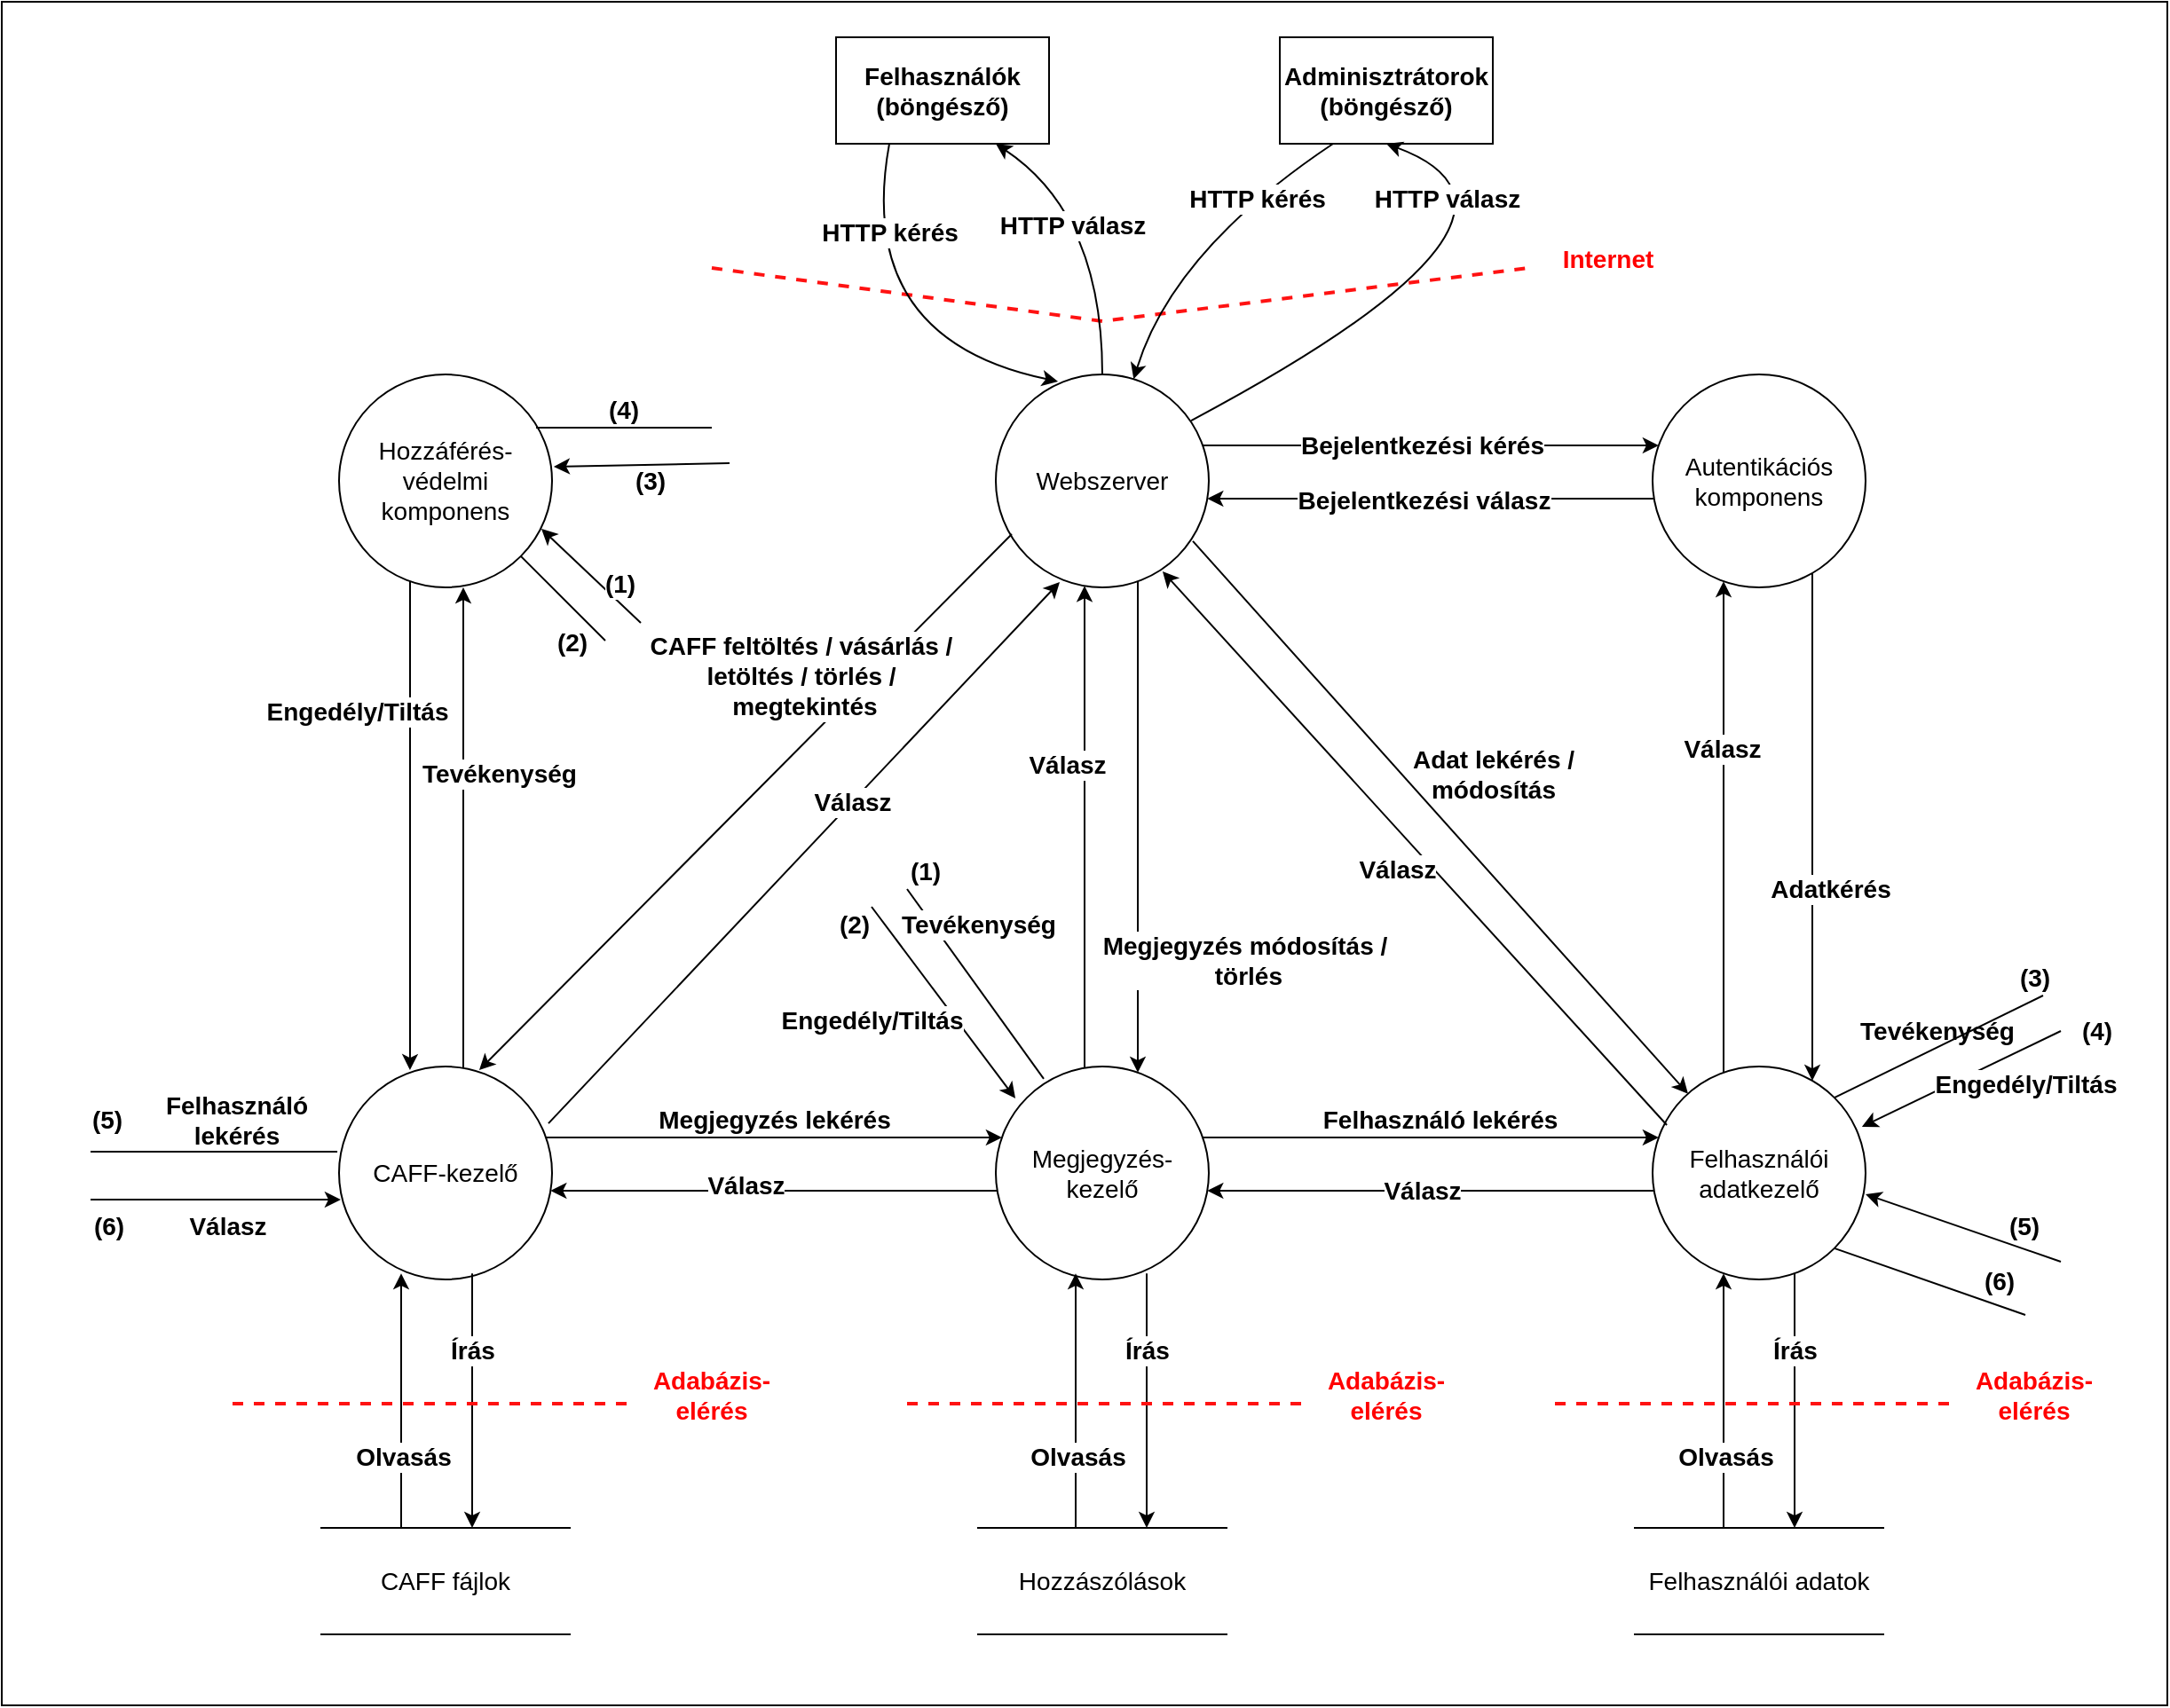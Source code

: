 <mxfile version="20.4.0" type="device" pages="2"><diagram id="eHFdPZv4uis34D8SFVGU" name="Page-1"><mxGraphModel dx="2272" dy="900" grid="1" gridSize="10" guides="1" tooltips="1" connect="1" arrows="1" fold="1" page="1" pageScale="1" pageWidth="850" pageHeight="1100" math="0" shadow="0"><root><mxCell id="0"/><mxCell id="1" parent="0"/><mxCell id="k2aqWUc4-6kUfSV2VF1K-117" value="" style="rounded=0;whiteSpace=wrap;html=1;fontSize=14;fontColor=#000000;" vertex="1" parent="1"><mxGeometry x="-450" y="440" width="1220" height="960" as="geometry"/></mxCell><mxCell id="1oQU7Ux1nOhfsnqKlw-r-23" value="" style="endArrow=none;dashed=1;html=1;rounded=0;strokeWidth=2;strokeColor=#FF1212;" parent="1" edge="1"><mxGeometry width="50" height="50" relative="1" as="geometry"><mxPoint x="-50" y="590" as="sourcePoint"/><mxPoint x="410" y="590" as="targetPoint"/><Array as="points"><mxPoint x="170" y="620"/></Array></mxGeometry></mxCell><mxCell id="k2aqWUc4-6kUfSV2VF1K-1" value="&lt;font style=&quot;font-size: 14px;&quot;&gt;&lt;b&gt;Felhasználók (böngésző)&lt;/b&gt;&lt;/font&gt;" style="rounded=0;whiteSpace=wrap;html=1;" vertex="1" parent="1"><mxGeometry x="20" y="460" width="120" height="60" as="geometry"/></mxCell><mxCell id="k2aqWUc4-6kUfSV2VF1K-18" style="edgeStyle=orthogonalEdgeStyle;curved=1;orthogonalLoop=1;jettySize=auto;html=1;fontSize=14;fontColor=#FF0000;" edge="1" parent="1" source="k2aqWUc4-6kUfSV2VF1K-2" target="k2aqWUc4-6kUfSV2VF1K-3"><mxGeometry relative="1" as="geometry"><Array as="points"><mxPoint x="360" y="690"/><mxPoint x="360" y="690"/></Array></mxGeometry></mxCell><mxCell id="k2aqWUc4-6kUfSV2VF1K-20" value="&lt;b&gt;Bejelentkezési kérés&lt;/b&gt;" style="edgeLabel;html=1;align=center;verticalAlign=middle;resizable=0;points=[];fontSize=14;fontColor=#000000;" vertex="1" connectable="0" parent="k2aqWUc4-6kUfSV2VF1K-18"><mxGeometry x="-0.101" relative="1" as="geometry"><mxPoint x="8" as="offset"/></mxGeometry></mxCell><mxCell id="k2aqWUc4-6kUfSV2VF1K-62" style="edgeStyle=orthogonalEdgeStyle;rounded=0;orthogonalLoop=1;jettySize=auto;html=1;fontSize=14;fontColor=#000000;" edge="1" parent="1" source="k2aqWUc4-6kUfSV2VF1K-2" target="k2aqWUc4-6kUfSV2VF1K-7"><mxGeometry relative="1" as="geometry"><Array as="points"><mxPoint x="190" y="850"/><mxPoint x="190" y="850"/></Array></mxGeometry></mxCell><mxCell id="k2aqWUc4-6kUfSV2VF1K-64" value="&lt;div&gt;&lt;b&gt;Megjegyzés módosítás /&lt;/b&gt;&lt;/div&gt;&lt;div&gt;&lt;b&gt;&amp;nbsp;törlés&lt;/b&gt;&lt;/div&gt;" style="edgeLabel;html=1;align=center;verticalAlign=middle;resizable=0;points=[];fontSize=14;fontColor=#000000;" vertex="1" connectable="0" parent="k2aqWUc4-6kUfSV2VF1K-62"><mxGeometry x="-0.072" y="1" relative="1" as="geometry"><mxPoint x="59" y="85" as="offset"/></mxGeometry></mxCell><mxCell id="k2aqWUc4-6kUfSV2VF1K-2" value="&lt;font style=&quot;font-size: 14px;&quot;&gt;Webszerver&lt;/font&gt;" style="ellipse;whiteSpace=wrap;html=1;aspect=fixed;" vertex="1" parent="1"><mxGeometry x="110" y="650" width="120" height="120" as="geometry"/></mxCell><mxCell id="k2aqWUc4-6kUfSV2VF1K-21" style="edgeStyle=orthogonalEdgeStyle;curved=1;orthogonalLoop=1;jettySize=auto;html=1;fontSize=14;fontColor=#000000;" edge="1" parent="1" source="k2aqWUc4-6kUfSV2VF1K-3" target="k2aqWUc4-6kUfSV2VF1K-2"><mxGeometry relative="1" as="geometry"><Array as="points"><mxPoint x="440" y="720"/><mxPoint x="440" y="720"/></Array></mxGeometry></mxCell><mxCell id="k2aqWUc4-6kUfSV2VF1K-22" value="&lt;b&gt;Bejelentkezési válasz&lt;br&gt;&lt;/b&gt;" style="edgeLabel;html=1;align=center;verticalAlign=middle;resizable=0;points=[];fontSize=14;fontColor=#000000;" vertex="1" connectable="0" parent="k2aqWUc4-6kUfSV2VF1K-21"><mxGeometry x="0.21" y="1" relative="1" as="geometry"><mxPoint x="22" as="offset"/></mxGeometry></mxCell><mxCell id="k2aqWUc4-6kUfSV2VF1K-25" style="edgeStyle=orthogonalEdgeStyle;rounded=0;orthogonalLoop=1;jettySize=auto;html=1;fontSize=14;fontColor=#000000;" edge="1" parent="1" source="k2aqWUc4-6kUfSV2VF1K-3" target="k2aqWUc4-6kUfSV2VF1K-4"><mxGeometry relative="1" as="geometry"><Array as="points"><mxPoint x="570" y="910"/><mxPoint x="570" y="910"/></Array></mxGeometry></mxCell><mxCell id="k2aqWUc4-6kUfSV2VF1K-27" value="&lt;b&gt;Adatkérés&lt;/b&gt;" style="edgeLabel;html=1;align=center;verticalAlign=middle;resizable=0;points=[];fontSize=14;fontColor=#000000;" vertex="1" connectable="0" parent="k2aqWUc4-6kUfSV2VF1K-25"><mxGeometry x="-0.067" y="1" relative="1" as="geometry"><mxPoint x="9" y="44" as="offset"/></mxGeometry></mxCell><mxCell id="k2aqWUc4-6kUfSV2VF1K-3" value="&lt;font style=&quot;font-size: 14px;&quot;&gt;Autentikációs komponens&lt;/font&gt;" style="ellipse;whiteSpace=wrap;html=1;aspect=fixed;" vertex="1" parent="1"><mxGeometry x="480" y="650" width="120" height="120" as="geometry"/></mxCell><mxCell id="k2aqWUc4-6kUfSV2VF1K-26" style="edgeStyle=orthogonalEdgeStyle;rounded=0;orthogonalLoop=1;jettySize=auto;html=1;fontSize=14;fontColor=#000000;" edge="1" parent="1" source="k2aqWUc4-6kUfSV2VF1K-4" target="k2aqWUc4-6kUfSV2VF1K-3"><mxGeometry relative="1" as="geometry"><Array as="points"><mxPoint x="520" y="910"/><mxPoint x="520" y="910"/></Array></mxGeometry></mxCell><mxCell id="k2aqWUc4-6kUfSV2VF1K-28" value="&lt;b&gt;Válasz&lt;/b&gt;" style="edgeLabel;html=1;align=center;verticalAlign=middle;resizable=0;points=[];fontSize=14;fontColor=#000000;" vertex="1" connectable="0" parent="k2aqWUc4-6kUfSV2VF1K-26"><mxGeometry x="0.105" y="1" relative="1" as="geometry"><mxPoint y="-30" as="offset"/></mxGeometry></mxCell><mxCell id="k2aqWUc4-6kUfSV2VF1K-34" style="edgeStyle=orthogonalEdgeStyle;rounded=0;orthogonalLoop=1;jettySize=auto;html=1;fontSize=14;fontColor=#000000;" edge="1" parent="1" source="k2aqWUc4-6kUfSV2VF1K-4" target="k2aqWUc4-6kUfSV2VF1K-5"><mxGeometry relative="1" as="geometry"><Array as="points"><mxPoint x="560" y="1200"/><mxPoint x="560" y="1200"/></Array></mxGeometry></mxCell><mxCell id="k2aqWUc4-6kUfSV2VF1K-36" value="&lt;b&gt;Írás&lt;/b&gt;" style="edgeLabel;html=1;align=center;verticalAlign=middle;resizable=0;points=[];fontSize=14;fontColor=#000000;" vertex="1" connectable="0" parent="k2aqWUc4-6kUfSV2VF1K-34"><mxGeometry x="-0.157" y="-1" relative="1" as="geometry"><mxPoint x="1" y="-17" as="offset"/></mxGeometry></mxCell><mxCell id="k2aqWUc4-6kUfSV2VF1K-79" style="edgeStyle=orthogonalEdgeStyle;rounded=0;orthogonalLoop=1;jettySize=auto;html=1;fontSize=14;fontColor=#000000;" edge="1" parent="1" source="k2aqWUc4-6kUfSV2VF1K-4" target="k2aqWUc4-6kUfSV2VF1K-7"><mxGeometry relative="1" as="geometry"><Array as="points"><mxPoint x="320" y="1110"/><mxPoint x="320" y="1110"/></Array></mxGeometry></mxCell><mxCell id="k2aqWUc4-6kUfSV2VF1K-80" value="&lt;b&gt;Válasz&lt;/b&gt;" style="edgeLabel;html=1;align=center;verticalAlign=middle;resizable=0;points=[];fontSize=14;fontColor=#000000;" vertex="1" connectable="0" parent="k2aqWUc4-6kUfSV2VF1K-79"><mxGeometry x="-0.127" relative="1" as="geometry"><mxPoint x="-21" as="offset"/></mxGeometry></mxCell><mxCell id="k2aqWUc4-6kUfSV2VF1K-4" value="&lt;font style=&quot;font-size: 14px;&quot;&gt;Felhasználói adatkezelő&lt;/font&gt;" style="ellipse;whiteSpace=wrap;html=1;aspect=fixed;" vertex="1" parent="1"><mxGeometry x="480" y="1040" width="120" height="120" as="geometry"/></mxCell><mxCell id="k2aqWUc4-6kUfSV2VF1K-35" style="edgeStyle=orthogonalEdgeStyle;rounded=0;orthogonalLoop=1;jettySize=auto;html=1;fontSize=14;fontColor=#000000;" edge="1" parent="1" source="k2aqWUc4-6kUfSV2VF1K-5" target="k2aqWUc4-6kUfSV2VF1K-4"><mxGeometry relative="1" as="geometry"><Array as="points"><mxPoint x="520" y="1220"/><mxPoint x="520" y="1220"/></Array></mxGeometry></mxCell><mxCell id="k2aqWUc4-6kUfSV2VF1K-38" value="&lt;b&gt;Olvasás&lt;/b&gt;" style="edgeLabel;html=1;align=center;verticalAlign=middle;resizable=0;points=[];fontSize=14;fontColor=#000000;" vertex="1" connectable="0" parent="k2aqWUc4-6kUfSV2VF1K-35"><mxGeometry x="-0.345" y="-1" relative="1" as="geometry"><mxPoint y="7" as="offset"/></mxGeometry></mxCell><mxCell id="k2aqWUc4-6kUfSV2VF1K-5" value="&lt;font style=&quot;font-size: 14px;&quot;&gt;Felhasználói adatok&lt;/font&gt;" style="shape=partialRectangle;whiteSpace=wrap;html=1;left=0;right=0;fillColor=none;" vertex="1" parent="1"><mxGeometry x="470" y="1300" width="140" height="60" as="geometry"/></mxCell><mxCell id="k2aqWUc4-6kUfSV2VF1K-69" style="edgeStyle=orthogonalEdgeStyle;rounded=0;orthogonalLoop=1;jettySize=auto;html=1;entryX=0.333;entryY=0.017;entryDx=0;entryDy=0;fontSize=14;fontColor=#000000;entryPerimeter=0;" edge="1" parent="1" source="k2aqWUc4-6kUfSV2VF1K-6" target="k2aqWUc4-6kUfSV2VF1K-8"><mxGeometry relative="1" as="geometry"><Array as="points"><mxPoint x="-220" y="1030"/><mxPoint x="-220" y="1030"/></Array></mxGeometry></mxCell><mxCell id="k2aqWUc4-6kUfSV2VF1K-70" value="&lt;b&gt;Engedély/Tiltás&lt;/b&gt;" style="edgeLabel;html=1;align=center;verticalAlign=middle;resizable=0;points=[];fontSize=14;fontColor=#000000;" vertex="1" connectable="0" parent="k2aqWUc4-6kUfSV2VF1K-69"><mxGeometry x="-0.59" y="-1" relative="1" as="geometry"><mxPoint x="-29" y="17" as="offset"/></mxGeometry></mxCell><mxCell id="k2aqWUc4-6kUfSV2VF1K-6" value="&lt;font style=&quot;font-size: 14px;&quot;&gt;Hozzáférés-védelmi komponens&lt;/font&gt;" style="ellipse;whiteSpace=wrap;html=1;aspect=fixed;" vertex="1" parent="1"><mxGeometry x="-260" y="650" width="120" height="120" as="geometry"/></mxCell><mxCell id="k2aqWUc4-6kUfSV2VF1K-63" style="edgeStyle=orthogonalEdgeStyle;rounded=0;orthogonalLoop=1;jettySize=auto;html=1;fontSize=14;fontColor=#000000;" edge="1" parent="1" source="k2aqWUc4-6kUfSV2VF1K-7" target="k2aqWUc4-6kUfSV2VF1K-2"><mxGeometry relative="1" as="geometry"><Array as="points"><mxPoint x="160" y="860"/><mxPoint x="160" y="860"/></Array></mxGeometry></mxCell><mxCell id="k2aqWUc4-6kUfSV2VF1K-65" value="&lt;b&gt;Válasz&lt;/b&gt;" style="edgeLabel;html=1;align=center;verticalAlign=middle;resizable=0;points=[];fontSize=14;fontColor=#000000;" vertex="1" connectable="0" parent="k2aqWUc4-6kUfSV2VF1K-63"><mxGeometry x="0.353" relative="1" as="geometry"><mxPoint x="-10" y="13" as="offset"/></mxGeometry></mxCell><mxCell id="k2aqWUc4-6kUfSV2VF1K-75" style="edgeStyle=orthogonalEdgeStyle;rounded=0;orthogonalLoop=1;jettySize=auto;html=1;fontSize=14;fontColor=#000000;" edge="1" parent="1" source="k2aqWUc4-6kUfSV2VF1K-7" target="k2aqWUc4-6kUfSV2VF1K-8"><mxGeometry relative="1" as="geometry"><Array as="points"><mxPoint x="-20" y="1110"/><mxPoint x="-20" y="1110"/></Array></mxGeometry></mxCell><mxCell id="k2aqWUc4-6kUfSV2VF1K-76" value="&lt;b&gt;Válasz&lt;/b&gt;" style="edgeLabel;html=1;align=center;verticalAlign=middle;resizable=0;points=[];fontSize=14;fontColor=#000000;" vertex="1" connectable="0" parent="k2aqWUc4-6kUfSV2VF1K-75"><mxGeometry x="0.127" y="-3" relative="1" as="geometry"><mxPoint as="offset"/></mxGeometry></mxCell><mxCell id="k2aqWUc4-6kUfSV2VF1K-77" style="edgeStyle=orthogonalEdgeStyle;rounded=0;orthogonalLoop=1;jettySize=auto;html=1;fontSize=14;fontColor=#000000;" edge="1" parent="1" source="k2aqWUc4-6kUfSV2VF1K-7" target="k2aqWUc4-6kUfSV2VF1K-4"><mxGeometry relative="1" as="geometry"><Array as="points"><mxPoint x="430" y="1080"/><mxPoint x="430" y="1080"/></Array></mxGeometry></mxCell><mxCell id="k2aqWUc4-6kUfSV2VF1K-78" value="&lt;b&gt;Felhasználó lekérés&lt;/b&gt;" style="edgeLabel;html=1;align=center;verticalAlign=middle;resizable=0;points=[];fontSize=14;fontColor=#000000;" vertex="1" connectable="0" parent="k2aqWUc4-6kUfSV2VF1K-77"><mxGeometry x="-0.175" y="2" relative="1" as="geometry"><mxPoint x="27" y="-8" as="offset"/></mxGeometry></mxCell><mxCell id="k2aqWUc4-6kUfSV2VF1K-7" value="&lt;font style=&quot;font-size: 14px;&quot;&gt;Megjegyzés-kezelő&lt;/font&gt;" style="ellipse;whiteSpace=wrap;html=1;aspect=fixed;" vertex="1" parent="1"><mxGeometry x="110" y="1040" width="120" height="120" as="geometry"/></mxCell><mxCell id="k2aqWUc4-6kUfSV2VF1K-67" style="edgeStyle=orthogonalEdgeStyle;rounded=0;orthogonalLoop=1;jettySize=auto;html=1;fontSize=14;fontColor=#000000;" edge="1" parent="1" source="k2aqWUc4-6kUfSV2VF1K-8"><mxGeometry relative="1" as="geometry"><mxPoint x="-190" y="770" as="targetPoint"/><Array as="points"><mxPoint x="-190" y="770"/></Array></mxGeometry></mxCell><mxCell id="k2aqWUc4-6kUfSV2VF1K-68" value="&lt;b&gt;Tevékenység&lt;/b&gt;" style="edgeLabel;html=1;align=center;verticalAlign=middle;resizable=0;points=[];fontSize=14;fontColor=#000000;" vertex="1" connectable="0" parent="k2aqWUc4-6kUfSV2VF1K-67"><mxGeometry x="0.195" relative="1" as="geometry"><mxPoint x="20" y="-4" as="offset"/></mxGeometry></mxCell><mxCell id="k2aqWUc4-6kUfSV2VF1K-72" style="edgeStyle=orthogonalEdgeStyle;rounded=0;orthogonalLoop=1;jettySize=auto;html=1;fontSize=14;fontColor=#000000;" edge="1" parent="1" source="k2aqWUc4-6kUfSV2VF1K-8" target="k2aqWUc4-6kUfSV2VF1K-7"><mxGeometry relative="1" as="geometry"><Array as="points"><mxPoint x="-10" y="1080"/><mxPoint x="-10" y="1080"/></Array></mxGeometry></mxCell><mxCell id="k2aqWUc4-6kUfSV2VF1K-73" value="&lt;b&gt;Megjegyzés lekérés&lt;/b&gt;" style="edgeLabel;html=1;align=center;verticalAlign=middle;resizable=0;points=[];fontSize=14;fontColor=#000000;" vertex="1" connectable="0" parent="k2aqWUc4-6kUfSV2VF1K-72"><mxGeometry x="-0.117" relative="1" as="geometry"><mxPoint x="15" y="-10" as="offset"/></mxGeometry></mxCell><mxCell id="k2aqWUc4-6kUfSV2VF1K-8" value="&lt;font style=&quot;font-size: 14px;&quot;&gt;CAFF-kezelő&lt;/font&gt;" style="ellipse;whiteSpace=wrap;html=1;aspect=fixed;" vertex="1" parent="1"><mxGeometry x="-260" y="1040" width="120" height="120" as="geometry"/></mxCell><mxCell id="k2aqWUc4-6kUfSV2VF1K-10" value="" style="curved=1;endArrow=classic;html=1;rounded=0;entryX=0.75;entryY=1;entryDx=0;entryDy=0;exitX=0.5;exitY=0;exitDx=0;exitDy=0;" edge="1" parent="1" source="k2aqWUc4-6kUfSV2VF1K-2" target="k2aqWUc4-6kUfSV2VF1K-1"><mxGeometry width="50" height="50" relative="1" as="geometry"><mxPoint x="392.04" y="328.96" as="sourcePoint"/><mxPoint x="300" y="345" as="targetPoint"/><Array as="points"><mxPoint x="170" y="560"/></Array></mxGeometry></mxCell><mxCell id="k2aqWUc4-6kUfSV2VF1K-13" value="&lt;b&gt;HTTP válasz&lt;/b&gt;" style="edgeLabel;html=1;align=center;verticalAlign=middle;resizable=0;points=[];fontSize=14;" vertex="1" connectable="0" parent="k2aqWUc4-6kUfSV2VF1K-10"><mxGeometry x="-0.237" y="17" relative="1" as="geometry"><mxPoint y="-22" as="offset"/></mxGeometry></mxCell><mxCell id="k2aqWUc4-6kUfSV2VF1K-11" value="" style="curved=1;endArrow=classic;html=1;rounded=0;exitX=0.25;exitY=1;exitDx=0;exitDy=0;fontStyle=0;entryX=0.292;entryY=0.033;entryDx=0;entryDy=0;entryPerimeter=0;" edge="1" parent="1" source="k2aqWUc4-6kUfSV2VF1K-1" target="k2aqWUc4-6kUfSV2VF1K-2"><mxGeometry width="50" height="50" relative="1" as="geometry"><mxPoint x="300" y="360" as="sourcePoint"/><mxPoint x="407.574" y="352.426" as="targetPoint"/><Array as="points"><mxPoint x="30" y="630"/></Array></mxGeometry></mxCell><mxCell id="k2aqWUc4-6kUfSV2VF1K-12" value="HTTP kérés" style="edgeLabel;html=1;align=center;verticalAlign=middle;resizable=0;points=[];fontSize=14;fontStyle=1" vertex="1" connectable="0" parent="k2aqWUc4-6kUfSV2VF1K-11"><mxGeometry x="-0.194" y="17" relative="1" as="geometry"><mxPoint y="-44" as="offset"/></mxGeometry></mxCell><mxCell id="k2aqWUc4-6kUfSV2VF1K-15" value="&lt;font color=&quot;#FF0000&quot;&gt;&lt;b&gt;Internet&lt;/b&gt;&lt;/font&gt;" style="text;html=1;strokeColor=none;fillColor=none;align=center;verticalAlign=middle;whiteSpace=wrap;rounded=0;fontSize=14;" vertex="1" parent="1"><mxGeometry x="425" y="570" width="60" height="30" as="geometry"/></mxCell><mxCell id="k2aqWUc4-6kUfSV2VF1K-16" value="&lt;font style=&quot;font-size: 14px;&quot;&gt;CAFF fájlok&lt;/font&gt;" style="shape=partialRectangle;whiteSpace=wrap;html=1;left=0;right=0;fillColor=none;" vertex="1" parent="1"><mxGeometry x="-270" y="1300" width="140" height="60" as="geometry"/></mxCell><mxCell id="k2aqWUc4-6kUfSV2VF1K-17" value="&lt;font style=&quot;font-size: 14px;&quot;&gt;Hozzászólások&lt;/font&gt;" style="shape=partialRectangle;whiteSpace=wrap;html=1;left=0;right=0;fillColor=none;" vertex="1" parent="1"><mxGeometry x="100" y="1300" width="140" height="60" as="geometry"/></mxCell><mxCell id="k2aqWUc4-6kUfSV2VF1K-30" value="" style="endArrow=classic;html=1;rounded=0;fontSize=14;fontColor=#000000;exitX=0.925;exitY=0.783;exitDx=0;exitDy=0;exitPerimeter=0;" edge="1" parent="1" source="k2aqWUc4-6kUfSV2VF1K-2" target="k2aqWUc4-6kUfSV2VF1K-4"><mxGeometry width="50" height="50" relative="1" as="geometry"><mxPoint x="220" y="870" as="sourcePoint"/><mxPoint x="500" y="1050" as="targetPoint"/></mxGeometry></mxCell><mxCell id="k2aqWUc4-6kUfSV2VF1K-31" value="&lt;b&gt;Adat lekérés /&lt;br&gt;módosítás&lt;br&gt;&lt;/b&gt;" style="text;html=1;align=center;verticalAlign=middle;resizable=0;points=[];autosize=1;strokeColor=none;fillColor=none;fontSize=14;fontColor=#000000;" vertex="1" parent="1"><mxGeometry x="330" y="850" width="120" height="50" as="geometry"/></mxCell><mxCell id="k2aqWUc4-6kUfSV2VF1K-32" value="" style="endArrow=classic;html=1;rounded=0;fontSize=14;fontColor=#000000;exitX=0.067;exitY=0.275;exitDx=0;exitDy=0;exitPerimeter=0;entryX=0.783;entryY=0.925;entryDx=0;entryDy=0;entryPerimeter=0;" edge="1" parent="1" source="k2aqWUc4-6kUfSV2VF1K-4" target="k2aqWUc4-6kUfSV2VF1K-2"><mxGeometry width="50" height="50" relative="1" as="geometry"><mxPoint x="220" y="870" as="sourcePoint"/><mxPoint x="270" y="820" as="targetPoint"/></mxGeometry></mxCell><mxCell id="k2aqWUc4-6kUfSV2VF1K-33" value="&lt;b&gt;Válasz&lt;/b&gt;" style="edgeLabel;html=1;align=center;verticalAlign=middle;resizable=0;points=[];fontSize=14;fontColor=#000000;" vertex="1" connectable="0" parent="k2aqWUc4-6kUfSV2VF1K-32"><mxGeometry x="-0.222" y="4" relative="1" as="geometry"><mxPoint x="-39" y="-26" as="offset"/></mxGeometry></mxCell><mxCell id="k2aqWUc4-6kUfSV2VF1K-43" value="" style="endArrow=none;dashed=1;html=1;rounded=0;strokeWidth=2;strokeColor=#FF1212;" edge="1" parent="1"><mxGeometry width="50" height="50" relative="1" as="geometry"><mxPoint x="425" y="1230" as="sourcePoint"/><mxPoint x="650" y="1230" as="targetPoint"/><Array as="points"/></mxGeometry></mxCell><mxCell id="k2aqWUc4-6kUfSV2VF1K-44" value="&lt;font color=&quot;#FF0000&quot;&gt;&lt;b&gt;Adabázis-elérés&lt;/b&gt;&lt;/font&gt;" style="text;html=1;strokeColor=none;fillColor=none;align=center;verticalAlign=middle;whiteSpace=wrap;rounded=0;fontSize=14;" vertex="1" parent="1"><mxGeometry x="660" y="1210" width="70" height="30" as="geometry"/></mxCell><mxCell id="k2aqWUc4-6kUfSV2VF1K-46" style="edgeStyle=orthogonalEdgeStyle;rounded=0;orthogonalLoop=1;jettySize=auto;html=1;fontSize=14;fontColor=#000000;" edge="1" parent="1"><mxGeometry relative="1" as="geometry"><mxPoint x="195" y="1156.569" as="sourcePoint"/><mxPoint x="195" y="1300" as="targetPoint"/><Array as="points"><mxPoint x="195" y="1200"/><mxPoint x="195" y="1200"/></Array></mxGeometry></mxCell><mxCell id="k2aqWUc4-6kUfSV2VF1K-47" value="&lt;b&gt;Írás&lt;/b&gt;" style="edgeLabel;html=1;align=center;verticalAlign=middle;resizable=0;points=[];fontSize=14;fontColor=#000000;" vertex="1" connectable="0" parent="k2aqWUc4-6kUfSV2VF1K-46"><mxGeometry x="-0.157" y="-1" relative="1" as="geometry"><mxPoint x="1" y="-17" as="offset"/></mxGeometry></mxCell><mxCell id="k2aqWUc4-6kUfSV2VF1K-48" style="edgeStyle=orthogonalEdgeStyle;rounded=0;orthogonalLoop=1;jettySize=auto;html=1;fontSize=14;fontColor=#000000;" edge="1" parent="1"><mxGeometry relative="1" as="geometry"><mxPoint x="155" y="1300" as="sourcePoint"/><mxPoint x="155" y="1156.569" as="targetPoint"/><Array as="points"><mxPoint x="155" y="1220"/><mxPoint x="155" y="1220"/></Array></mxGeometry></mxCell><mxCell id="k2aqWUc4-6kUfSV2VF1K-49" value="&lt;b&gt;Olvasás&lt;/b&gt;" style="edgeLabel;html=1;align=center;verticalAlign=middle;resizable=0;points=[];fontSize=14;fontColor=#000000;" vertex="1" connectable="0" parent="k2aqWUc4-6kUfSV2VF1K-48"><mxGeometry x="-0.345" y="-1" relative="1" as="geometry"><mxPoint y="7" as="offset"/></mxGeometry></mxCell><mxCell id="k2aqWUc4-6kUfSV2VF1K-50" value="" style="endArrow=none;dashed=1;html=1;rounded=0;strokeWidth=2;strokeColor=#FF1212;" edge="1" parent="1"><mxGeometry width="50" height="50" relative="1" as="geometry"><mxPoint x="60" y="1230" as="sourcePoint"/><mxPoint x="285" y="1230" as="targetPoint"/><Array as="points"/></mxGeometry></mxCell><mxCell id="k2aqWUc4-6kUfSV2VF1K-51" value="&lt;font color=&quot;#FF0000&quot;&gt;&lt;b&gt;Adabázis-elérés&lt;/b&gt;&lt;/font&gt;" style="text;html=1;strokeColor=none;fillColor=none;align=center;verticalAlign=middle;whiteSpace=wrap;rounded=0;fontSize=14;" vertex="1" parent="1"><mxGeometry x="295" y="1210" width="70" height="30" as="geometry"/></mxCell><mxCell id="k2aqWUc4-6kUfSV2VF1K-52" style="edgeStyle=orthogonalEdgeStyle;rounded=0;orthogonalLoop=1;jettySize=auto;html=1;fontSize=14;fontColor=#000000;" edge="1" parent="1"><mxGeometry relative="1" as="geometry"><mxPoint x="-185" y="1156.569" as="sourcePoint"/><mxPoint x="-185" y="1300" as="targetPoint"/><Array as="points"><mxPoint x="-185" y="1200"/><mxPoint x="-185" y="1200"/></Array></mxGeometry></mxCell><mxCell id="k2aqWUc4-6kUfSV2VF1K-53" value="&lt;b&gt;Írás&lt;/b&gt;" style="edgeLabel;html=1;align=center;verticalAlign=middle;resizable=0;points=[];fontSize=14;fontColor=#000000;" vertex="1" connectable="0" parent="k2aqWUc4-6kUfSV2VF1K-52"><mxGeometry x="-0.157" y="-1" relative="1" as="geometry"><mxPoint x="1" y="-17" as="offset"/></mxGeometry></mxCell><mxCell id="k2aqWUc4-6kUfSV2VF1K-54" style="edgeStyle=orthogonalEdgeStyle;rounded=0;orthogonalLoop=1;jettySize=auto;html=1;fontSize=14;fontColor=#000000;" edge="1" parent="1"><mxGeometry relative="1" as="geometry"><mxPoint x="-225" y="1300" as="sourcePoint"/><mxPoint x="-225" y="1156.569" as="targetPoint"/><Array as="points"><mxPoint x="-225" y="1220"/><mxPoint x="-225" y="1220"/></Array></mxGeometry></mxCell><mxCell id="k2aqWUc4-6kUfSV2VF1K-55" value="&lt;b&gt;Olvasás&lt;/b&gt;" style="edgeLabel;html=1;align=center;verticalAlign=middle;resizable=0;points=[];fontSize=14;fontColor=#000000;" vertex="1" connectable="0" parent="k2aqWUc4-6kUfSV2VF1K-54"><mxGeometry x="-0.345" y="-1" relative="1" as="geometry"><mxPoint y="7" as="offset"/></mxGeometry></mxCell><mxCell id="k2aqWUc4-6kUfSV2VF1K-56" value="" style="endArrow=none;dashed=1;html=1;rounded=0;strokeWidth=2;strokeColor=#FF1212;" edge="1" parent="1"><mxGeometry width="50" height="50" relative="1" as="geometry"><mxPoint x="-320" y="1230" as="sourcePoint"/><mxPoint x="-95" y="1230" as="targetPoint"/><Array as="points"/></mxGeometry></mxCell><mxCell id="k2aqWUc4-6kUfSV2VF1K-57" value="&lt;font color=&quot;#FF0000&quot;&gt;&lt;b&gt;Adabázis-elérés&lt;/b&gt;&lt;/font&gt;" style="text;html=1;strokeColor=none;fillColor=none;align=center;verticalAlign=middle;whiteSpace=wrap;rounded=0;fontSize=14;" vertex="1" parent="1"><mxGeometry x="-85" y="1210" width="70" height="30" as="geometry"/></mxCell><mxCell id="k2aqWUc4-6kUfSV2VF1K-58" value="" style="endArrow=classic;html=1;rounded=0;fontSize=14;fontColor=#FF0000;exitX=0.075;exitY=0.75;exitDx=0;exitDy=0;exitPerimeter=0;entryX=0.658;entryY=0.017;entryDx=0;entryDy=0;entryPerimeter=0;" edge="1" parent="1" source="k2aqWUc4-6kUfSV2VF1K-2" target="k2aqWUc4-6kUfSV2VF1K-8"><mxGeometry width="50" height="50" relative="1" as="geometry"><mxPoint x="220" y="990" as="sourcePoint"/><mxPoint x="-180" y="1050" as="targetPoint"/></mxGeometry></mxCell><mxCell id="k2aqWUc4-6kUfSV2VF1K-59" value="&lt;div&gt;&lt;b&gt;&lt;font color=&quot;#000000&quot;&gt;CAFF feltöltés / vásárlás /&lt;/font&gt;&lt;/b&gt;&lt;/div&gt;&lt;div&gt;&lt;b&gt;&lt;font color=&quot;#000000&quot;&gt;letöltés&lt;/font&gt;&lt;/b&gt;&lt;b&gt;&lt;font color=&quot;#000000&quot;&gt; / törlés /&lt;/font&gt;&lt;/b&gt;&lt;/div&gt;&lt;div&gt;&lt;b&gt;&lt;font color=&quot;#000000&quot;&gt;&amp;nbsp;megtekintés &lt;/font&gt;&lt;/b&gt;&lt;br&gt;&lt;/div&gt;" style="edgeLabel;html=1;align=center;verticalAlign=middle;resizable=0;points=[];fontSize=14;fontColor=#FF0000;" vertex="1" connectable="0" parent="k2aqWUc4-6kUfSV2VF1K-58"><mxGeometry x="0.066" y="3" relative="1" as="geometry"><mxPoint x="39" y="-83" as="offset"/></mxGeometry></mxCell><mxCell id="k2aqWUc4-6kUfSV2VF1K-60" value="" style="endArrow=classic;html=1;rounded=0;fontSize=14;fontColor=#FF0000;entryX=0.3;entryY=0.975;entryDx=0;entryDy=0;entryPerimeter=0;exitX=0.983;exitY=0.267;exitDx=0;exitDy=0;exitPerimeter=0;" edge="1" parent="1" source="k2aqWUc4-6kUfSV2VF1K-8" target="k2aqWUc4-6kUfSV2VF1K-2"><mxGeometry width="50" height="50" relative="1" as="geometry"><mxPoint x="129" y="750" as="sourcePoint"/><mxPoint x="-171.04" y="1052.04" as="targetPoint"/></mxGeometry></mxCell><mxCell id="k2aqWUc4-6kUfSV2VF1K-61" value="&lt;b&gt;&lt;font color=&quot;#000000&quot;&gt;Válasz&lt;br&gt;&lt;/font&gt;&lt;/b&gt;" style="edgeLabel;html=1;align=center;verticalAlign=middle;resizable=0;points=[];fontSize=14;fontColor=#FF0000;" vertex="1" connectable="0" parent="k2aqWUc4-6kUfSV2VF1K-60"><mxGeometry x="0.066" y="3" relative="1" as="geometry"><mxPoint x="20" y="-17" as="offset"/></mxGeometry></mxCell><mxCell id="k2aqWUc4-6kUfSV2VF1K-82" value="" style="endArrow=none;html=1;rounded=0;fontSize=14;fontColor=#000000;exitX=0.225;exitY=0.058;exitDx=0;exitDy=0;exitPerimeter=0;" edge="1" parent="1" source="k2aqWUc4-6kUfSV2VF1K-7"><mxGeometry width="50" height="50" relative="1" as="geometry"><mxPoint x="220" y="990" as="sourcePoint"/><mxPoint x="60" y="940" as="targetPoint"/></mxGeometry></mxCell><mxCell id="k2aqWUc4-6kUfSV2VF1K-84" value="&lt;b&gt;Tevékenység&lt;/b&gt;" style="edgeLabel;html=1;align=center;verticalAlign=middle;resizable=0;points=[];fontSize=14;fontColor=#000000;" vertex="1" connectable="0" parent="k2aqWUc4-6kUfSV2VF1K-82"><mxGeometry x="0.236" y="-4" relative="1" as="geometry"><mxPoint x="7" y="-19" as="offset"/></mxGeometry></mxCell><mxCell id="k2aqWUc4-6kUfSV2VF1K-85" value="&lt;b&gt;(1)&lt;/b&gt;" style="edgeLabel;html=1;align=center;verticalAlign=middle;resizable=0;points=[];fontSize=14;fontColor=#000000;" vertex="1" connectable="0" parent="k2aqWUc4-6kUfSV2VF1K-82"><mxGeometry x="0.824" y="1" relative="1" as="geometry"><mxPoint x="4" y="-20" as="offset"/></mxGeometry></mxCell><mxCell id="k2aqWUc4-6kUfSV2VF1K-83" value="" style="endArrow=classic;html=1;rounded=0;fontSize=14;fontColor=#000000;entryX=0.092;entryY=0.15;entryDx=0;entryDy=0;entryPerimeter=0;" edge="1" parent="1" target="k2aqWUc4-6kUfSV2VF1K-7"><mxGeometry width="50" height="50" relative="1" as="geometry"><mxPoint x="40" y="950" as="sourcePoint"/><mxPoint x="270" y="940" as="targetPoint"/></mxGeometry></mxCell><mxCell id="k2aqWUc4-6kUfSV2VF1K-86" value="&lt;b&gt;Engedély/Tiltás&lt;/b&gt;" style="edgeLabel;html=1;align=center;verticalAlign=middle;resizable=0;points=[];fontSize=14;fontColor=#000000;" vertex="1" connectable="0" parent="k2aqWUc4-6kUfSV2VF1K-83"><mxGeometry x="0.182" y="1" relative="1" as="geometry"><mxPoint x="-49" as="offset"/></mxGeometry></mxCell><mxCell id="k2aqWUc4-6kUfSV2VF1K-87" value="&lt;b&gt;(2)&lt;/b&gt;" style="edgeLabel;html=1;align=center;verticalAlign=middle;resizable=0;points=[];fontSize=14;fontColor=#000000;" vertex="1" connectable="0" parent="k2aqWUc4-6kUfSV2VF1K-83"><mxGeometry x="-0.286" y="-2" relative="1" as="geometry"><mxPoint x="-37" y="-30" as="offset"/></mxGeometry></mxCell><mxCell id="k2aqWUc4-6kUfSV2VF1K-88" value="" style="endArrow=classic;html=1;rounded=0;fontSize=14;fontColor=#000000;entryX=0.95;entryY=0.725;entryDx=0;entryDy=0;entryPerimeter=0;" edge="1" parent="1" target="k2aqWUc4-6kUfSV2VF1K-6"><mxGeometry width="50" height="50" relative="1" as="geometry"><mxPoint x="-90" y="790" as="sourcePoint"/><mxPoint x="-90" y="730" as="targetPoint"/></mxGeometry></mxCell><mxCell id="k2aqWUc4-6kUfSV2VF1K-90" value="&lt;b&gt;(1)&lt;/b&gt;" style="edgeLabel;html=1;align=center;verticalAlign=middle;resizable=0;points=[];fontSize=14;fontColor=#000000;" vertex="1" connectable="0" parent="k2aqWUc4-6kUfSV2VF1K-88"><mxGeometry x="-0.518" y="-1" relative="1" as="geometry"><mxPoint y="-9" as="offset"/></mxGeometry></mxCell><mxCell id="k2aqWUc4-6kUfSV2VF1K-89" value="" style="endArrow=none;html=1;rounded=0;fontSize=14;fontColor=#000000;entryX=1;entryY=1;entryDx=0;entryDy=0;" edge="1" parent="1" target="k2aqWUc4-6kUfSV2VF1K-6"><mxGeometry width="50" height="50" relative="1" as="geometry"><mxPoint x="-110" y="800" as="sourcePoint"/><mxPoint x="270" y="940" as="targetPoint"/></mxGeometry></mxCell><mxCell id="k2aqWUc4-6kUfSV2VF1K-91" value="&lt;b&gt;(2)&lt;/b&gt;" style="edgeLabel;html=1;align=center;verticalAlign=middle;resizable=0;points=[];fontSize=14;fontColor=#000000;" vertex="1" connectable="0" parent="k2aqWUc4-6kUfSV2VF1K-89"><mxGeometry x="-0.327" y="1" relative="1" as="geometry"><mxPoint x="-3" y="16" as="offset"/></mxGeometry></mxCell><mxCell id="k2aqWUc4-6kUfSV2VF1K-93" value="" style="endArrow=classic;html=1;rounded=0;fontSize=14;fontColor=#000000;entryX=0.983;entryY=0.283;entryDx=0;entryDy=0;entryPerimeter=0;" edge="1" parent="1" target="k2aqWUc4-6kUfSV2VF1K-4"><mxGeometry width="50" height="50" relative="1" as="geometry"><mxPoint x="710" y="1020" as="sourcePoint"/><mxPoint x="270" y="940" as="targetPoint"/></mxGeometry></mxCell><mxCell id="k2aqWUc4-6kUfSV2VF1K-97" value="&lt;b&gt;Engedély/Tiltás&lt;/b&gt;" style="edgeLabel;html=1;align=center;verticalAlign=middle;resizable=0;points=[];fontSize=14;fontColor=#000000;" vertex="1" connectable="0" parent="k2aqWUc4-6kUfSV2VF1K-93"><mxGeometry x="-0.302" relative="1" as="geometry"><mxPoint x="19" y="11" as="offset"/></mxGeometry></mxCell><mxCell id="k2aqWUc4-6kUfSV2VF1K-95" value="&lt;b&gt;Tevékenység&lt;/b&gt;" style="edgeLabel;html=1;align=center;verticalAlign=middle;resizable=0;points=[];fontSize=14;fontColor=#000000;" vertex="1" connectable="0" parent="k2aqWUc4-6kUfSV2VF1K-93"><mxGeometry x="-0.23" relative="1" as="geometry"><mxPoint x="-27" y="-21" as="offset"/></mxGeometry></mxCell><mxCell id="k2aqWUc4-6kUfSV2VF1K-94" value="" style="endArrow=none;html=1;rounded=0;fontSize=14;fontColor=#000000;exitX=1;exitY=0;exitDx=0;exitDy=0;" edge="1" parent="1" source="k2aqWUc4-6kUfSV2VF1K-4"><mxGeometry width="50" height="50" relative="1" as="geometry"><mxPoint x="600" y="1050" as="sourcePoint"/><mxPoint x="700" y="1000" as="targetPoint"/></mxGeometry></mxCell><mxCell id="k2aqWUc4-6kUfSV2VF1K-98" value="&lt;b&gt;(4)&lt;/b&gt;" style="text;html=1;align=center;verticalAlign=middle;resizable=0;points=[];autosize=1;strokeColor=none;fillColor=none;fontSize=14;fontColor=#000000;" vertex="1" parent="1"><mxGeometry x="710" y="1005" width="40" height="30" as="geometry"/></mxCell><mxCell id="k2aqWUc4-6kUfSV2VF1K-99" value="&lt;b&gt;(3)&lt;/b&gt;" style="text;html=1;align=center;verticalAlign=middle;resizable=0;points=[];autosize=1;strokeColor=none;fillColor=none;fontSize=14;fontColor=#000000;" vertex="1" parent="1"><mxGeometry x="675" y="975" width="40" height="30" as="geometry"/></mxCell><mxCell id="k2aqWUc4-6kUfSV2VF1K-100" value="" style="endArrow=classic;html=1;rounded=0;fontSize=14;fontColor=#000000;entryX=1.008;entryY=0.433;entryDx=0;entryDy=0;entryPerimeter=0;" edge="1" parent="1" target="k2aqWUc4-6kUfSV2VF1K-6"><mxGeometry width="50" height="50" relative="1" as="geometry"><mxPoint x="-40" y="700" as="sourcePoint"/><mxPoint x="270" y="940" as="targetPoint"/></mxGeometry></mxCell><mxCell id="k2aqWUc4-6kUfSV2VF1K-101" value="&lt;b&gt;(3)&lt;/b&gt;" style="edgeLabel;html=1;align=center;verticalAlign=middle;resizable=0;points=[];fontSize=14;fontColor=#000000;" vertex="1" connectable="0" parent="k2aqWUc4-6kUfSV2VF1K-100"><mxGeometry x="-0.353" y="1" relative="1" as="geometry"><mxPoint x="-13" y="8" as="offset"/></mxGeometry></mxCell><mxCell id="k2aqWUc4-6kUfSV2VF1K-102" value="" style="endArrow=none;html=1;rounded=0;fontSize=14;fontColor=#000000;exitX=0.925;exitY=0.25;exitDx=0;exitDy=0;exitPerimeter=0;" edge="1" parent="1" source="k2aqWUc4-6kUfSV2VF1K-6"><mxGeometry width="50" height="50" relative="1" as="geometry"><mxPoint x="220" y="990" as="sourcePoint"/><mxPoint x="-50" y="680" as="targetPoint"/></mxGeometry></mxCell><mxCell id="k2aqWUc4-6kUfSV2VF1K-103" value="&lt;b&gt;(4)&lt;/b&gt;" style="edgeLabel;html=1;align=center;verticalAlign=middle;resizable=0;points=[];fontSize=14;fontColor=#000000;" vertex="1" connectable="0" parent="k2aqWUc4-6kUfSV2VF1K-102"><mxGeometry x="-0.232" y="-1" relative="1" as="geometry"><mxPoint x="11" y="-11" as="offset"/></mxGeometry></mxCell><mxCell id="k2aqWUc4-6kUfSV2VF1K-104" value="" style="endArrow=classic;html=1;rounded=0;fontSize=14;fontColor=#000000;entryX=0.008;entryY=0.625;entryDx=0;entryDy=0;entryPerimeter=0;" edge="1" parent="1" target="k2aqWUc4-6kUfSV2VF1K-8"><mxGeometry width="50" height="50" relative="1" as="geometry"><mxPoint x="-400" y="1115" as="sourcePoint"/><mxPoint x="-290" y="1130" as="targetPoint"/></mxGeometry></mxCell><mxCell id="k2aqWUc4-6kUfSV2VF1K-105" value="&lt;b&gt;Válasz&lt;/b&gt;" style="edgeLabel;html=1;align=center;verticalAlign=middle;resizable=0;points=[];fontSize=14;fontColor=#000000;" vertex="1" connectable="0" parent="k2aqWUc4-6kUfSV2VF1K-104"><mxGeometry x="0.327" y="-3" relative="1" as="geometry"><mxPoint x="-17" y="12" as="offset"/></mxGeometry></mxCell><mxCell id="k2aqWUc4-6kUfSV2VF1K-106" value="&lt;b&gt;(6)&lt;/b&gt;" style="edgeLabel;html=1;align=center;verticalAlign=middle;resizable=0;points=[];fontSize=14;fontColor=#000000;" vertex="1" connectable="0" parent="k2aqWUc4-6kUfSV2VF1K-104"><mxGeometry x="-0.674" y="1" relative="1" as="geometry"><mxPoint x="-13" y="16" as="offset"/></mxGeometry></mxCell><mxCell id="k2aqWUc4-6kUfSV2VF1K-107" value="" style="endArrow=none;html=1;rounded=0;fontSize=14;fontColor=#000000;exitX=-0.008;exitY=0.4;exitDx=0;exitDy=0;exitPerimeter=0;" edge="1" parent="1" source="k2aqWUc4-6kUfSV2VF1K-8"><mxGeometry width="50" height="50" relative="1" as="geometry"><mxPoint x="220" y="1020" as="sourcePoint"/><mxPoint x="-400" y="1088" as="targetPoint"/></mxGeometry></mxCell><mxCell id="k2aqWUc4-6kUfSV2VF1K-108" value="&lt;div&gt;&lt;b&gt;Felhasználó&lt;/b&gt;&lt;/div&gt;&lt;div&gt;&lt;b&gt;lekérés&lt;br&gt;&lt;/b&gt;&lt;/div&gt;" style="edgeLabel;html=1;align=center;verticalAlign=middle;resizable=0;points=[];fontSize=14;fontColor=#000000;" vertex="1" connectable="0" parent="k2aqWUc4-6kUfSV2VF1K-107"><mxGeometry x="-0.179" y="-2" relative="1" as="geometry"><mxPoint y="-16" as="offset"/></mxGeometry></mxCell><mxCell id="k2aqWUc4-6kUfSV2VF1K-109" value="&lt;b&gt;(5)&lt;/b&gt;" style="edgeLabel;html=1;align=center;verticalAlign=middle;resizable=0;points=[];fontSize=14;fontColor=#000000;" vertex="1" connectable="0" parent="k2aqWUc4-6kUfSV2VF1K-107"><mxGeometry x="0.871" y="-2" relative="1" as="geometry"><mxPoint y="-16" as="offset"/></mxGeometry></mxCell><mxCell id="k2aqWUc4-6kUfSV2VF1K-111" value="" style="endArrow=classic;html=1;rounded=0;fontSize=14;fontColor=#000000;entryX=1;entryY=0.6;entryDx=0;entryDy=0;entryPerimeter=0;" edge="1" parent="1" target="k2aqWUc4-6kUfSV2VF1K-4"><mxGeometry width="50" height="50" relative="1" as="geometry"><mxPoint x="710" y="1150" as="sourcePoint"/><mxPoint x="270" y="890" as="targetPoint"/></mxGeometry></mxCell><mxCell id="k2aqWUc4-6kUfSV2VF1K-113" value="&lt;b&gt;(5)&lt;/b&gt;" style="edgeLabel;html=1;align=center;verticalAlign=middle;resizable=0;points=[];fontSize=14;fontColor=#000000;" vertex="1" connectable="0" parent="k2aqWUc4-6kUfSV2VF1K-111"><mxGeometry x="-0.407" y="-2" relative="1" as="geometry"><mxPoint x="11" y="-7" as="offset"/></mxGeometry></mxCell><mxCell id="k2aqWUc4-6kUfSV2VF1K-112" value="" style="endArrow=none;html=1;rounded=0;fontSize=14;fontColor=#000000;exitX=1;exitY=1;exitDx=0;exitDy=0;" edge="1" parent="1" source="k2aqWUc4-6kUfSV2VF1K-4"><mxGeometry width="50" height="50" relative="1" as="geometry"><mxPoint x="220" y="940" as="sourcePoint"/><mxPoint x="690" y="1180" as="targetPoint"/></mxGeometry></mxCell><mxCell id="k2aqWUc4-6kUfSV2VF1K-114" value="&lt;b&gt;(6)&lt;/b&gt;" style="edgeLabel;html=1;align=center;verticalAlign=middle;resizable=0;points=[];fontSize=14;fontColor=#000000;" vertex="1" connectable="0" parent="k2aqWUc4-6kUfSV2VF1K-112"><mxGeometry x="0.5" relative="1" as="geometry"><mxPoint x="12" y="-10" as="offset"/></mxGeometry></mxCell><mxCell id="k2aqWUc4-6kUfSV2VF1K-118" value="&lt;font style=&quot;font-size: 14px;&quot;&gt;&lt;b&gt;Adminisztrátorok (böngésző)&lt;/b&gt;&lt;/font&gt;" style="rounded=0;whiteSpace=wrap;html=1;" vertex="1" parent="1"><mxGeometry x="270" y="460" width="120" height="60" as="geometry"/></mxCell><mxCell id="k2aqWUc4-6kUfSV2VF1K-119" value="" style="curved=1;endArrow=classic;html=1;rounded=0;entryX=0.5;entryY=1;entryDx=0;entryDy=0;exitX=0.917;exitY=0.217;exitDx=0;exitDy=0;exitPerimeter=0;" edge="1" parent="1" target="k2aqWUc4-6kUfSV2VF1K-118" source="k2aqWUc4-6kUfSV2VF1K-2"><mxGeometry width="50" height="50" relative="1" as="geometry"><mxPoint x="221.635" y="672.381" as="sourcePoint"/><mxPoint x="358.37" y="500" as="targetPoint"/><Array as="points"><mxPoint x="438.37" y="560"/></Array></mxGeometry></mxCell><mxCell id="k2aqWUc4-6kUfSV2VF1K-120" value="&lt;b&gt;HTTP válasz&lt;/b&gt;" style="edgeLabel;html=1;align=center;verticalAlign=middle;resizable=0;points=[];fontSize=14;" vertex="1" connectable="0" parent="k2aqWUc4-6kUfSV2VF1K-119"><mxGeometry x="-0.237" y="17" relative="1" as="geometry"><mxPoint x="29" y="-45" as="offset"/></mxGeometry></mxCell><mxCell id="k2aqWUc4-6kUfSV2VF1K-121" value="" style="curved=1;endArrow=classic;html=1;rounded=0;exitX=0.25;exitY=1;exitDx=0;exitDy=0;fontStyle=0;" edge="1" parent="1" source="k2aqWUc4-6kUfSV2VF1K-118" target="k2aqWUc4-6kUfSV2VF1K-2"><mxGeometry width="50" height="50" relative="1" as="geometry"><mxPoint x="460" y="360" as="sourcePoint"/><mxPoint x="305.04" y="653.96" as="targetPoint"/><Array as="points"><mxPoint x="210" y="580"/></Array></mxGeometry></mxCell><mxCell id="k2aqWUc4-6kUfSV2VF1K-122" value="HTTP kérés" style="edgeLabel;html=1;align=center;verticalAlign=middle;resizable=0;points=[];fontSize=14;fontStyle=1" vertex="1" connectable="0" parent="k2aqWUc4-6kUfSV2VF1K-121"><mxGeometry x="-0.194" y="17" relative="1" as="geometry"><mxPoint x="9" y="-24" as="offset"/></mxGeometry></mxCell></root></mxGraphModel></diagram><diagram id="GvrHCoiGuy2386354njo" name="Page-2"><mxGraphModel dx="888" dy="658" grid="1" gridSize="10" guides="1" tooltips="1" connect="1" arrows="1" fold="1" page="1" pageScale="1" pageWidth="850" pageHeight="1100" math="0" shadow="0">&#xa;            <root>&#xa;                <mxCell id="NqeDUNXfTx-QV4e_SXoF-0"/>&#xa;                <mxCell id="NqeDUNXfTx-QV4e_SXoF-1" parent="NqeDUNXfTx-QV4e_SXoF-0"/>&#xa;                <mxCell id="NqeDUNXfTx-QV4e_SXoF-2" value="Webszerver" style="ellipse;whiteSpace=wrap;html=1;aspect=fixed;" parent="NqeDUNXfTx-QV4e_SXoF-1" vertex="1">&#xa;                    <mxGeometry x="375" y="240" width="80" height="80" as="geometry"/>&#xa;                </mxCell>&#xa;                <mxCell id="Ox_rDDJmgyro2atxU_Xl-6" style="edgeStyle=none;html=1;exitX=0.5;exitY=0;exitDx=0;exitDy=0;entryX=0.5;entryY=1;entryDx=0;entryDy=0;startArrow=classic;startFill=1;endArrow=none;endFill=0;" edge="1" parent="NqeDUNXfTx-QV4e_SXoF-1" source="XMo921Cz3Hqp0GOUUWrh-0" target="NqeDUNXfTx-QV4e_SXoF-2">&#xa;                    <mxGeometry relative="1" as="geometry">&#xa;                        <Array as="points">&#xa;                            <mxPoint x="430" y="360"/>&#xa;                        </Array>&#xa;                    </mxGeometry>&#xa;                </mxCell>&#xa;                <mxCell id="Ox_rDDJmgyro2atxU_Xl-8" value="Kérés" style="edgeLabel;html=1;align=center;verticalAlign=middle;resizable=0;points=[];" vertex="1" connectable="0" parent="Ox_rDDJmgyro2atxU_Xl-6">&#xa;                    <mxGeometry x="0.145" y="-1" relative="1" as="geometry">&#xa;                        <mxPoint x="3" y="15" as="offset"/>&#xa;                    </mxGeometry>&#xa;                </mxCell>&#xa;                <mxCell id="Ox_rDDJmgyro2atxU_Xl-9" style="edgeStyle=none;html=1;exitX=0;exitY=0;exitDx=0;exitDy=0;entryX=1;entryY=0.5;entryDx=0;entryDy=0;startArrow=classic;startFill=1;endArrow=none;endFill=0;" edge="1" parent="NqeDUNXfTx-QV4e_SXoF-1" source="XMo921Cz3Hqp0GOUUWrh-0" target="XMo921Cz3Hqp0GOUUWrh-8">&#xa;                    <mxGeometry relative="1" as="geometry">&#xa;                        <Array as="points">&#xa;                            <mxPoint x="330" y="370"/>&#xa;                        </Array>&#xa;                    </mxGeometry>&#xa;                </mxCell>&#xa;                <mxCell id="Ox_rDDJmgyro2atxU_Xl-11" value="CAFF írás" style="edgeLabel;html=1;align=center;verticalAlign=middle;resizable=0;points=[];" vertex="1" connectable="0" parent="Ox_rDDJmgyro2atxU_Xl-9">&#xa;                    <mxGeometry x="0.367" relative="1" as="geometry">&#xa;                        <mxPoint x="11" y="-3" as="offset"/>&#xa;                    </mxGeometry>&#xa;                </mxCell>&#xa;                <mxCell id="XMo921Cz3Hqp0GOUUWrh-0" value="CAFF kezelő&lt;br&gt;modul" style="ellipse;whiteSpace=wrap;html=1;aspect=fixed;" parent="NqeDUNXfTx-QV4e_SXoF-1" vertex="1">&#xa;                    <mxGeometry x="375" y="390" width="80" height="80" as="geometry"/>&#xa;                </mxCell>&#xa;                <mxCell id="XMo921Cz3Hqp0GOUUWrh-1" value="Felhasználó" style="rounded=0;whiteSpace=wrap;html=1;" parent="NqeDUNXfTx-QV4e_SXoF-1" vertex="1">&#xa;                    <mxGeometry x="355" y="90" width="120" height="60" as="geometry"/>&#xa;                </mxCell>&#xa;                <mxCell id="XMo921Cz3Hqp0GOUUWrh-3" value="HTTP válasz" style="endArrow=classic;html=1;exitX=0.5;exitY=0;exitDx=0;exitDy=0;entryX=0.558;entryY=1.083;entryDx=0;entryDy=0;entryPerimeter=0;" parent="NqeDUNXfTx-QV4e_SXoF-1" source="NqeDUNXfTx-QV4e_SXoF-2" target="XMo921Cz3Hqp0GOUUWrh-1" edge="1">&#xa;                    <mxGeometry width="50" height="50" relative="1" as="geometry">&#xa;                        <mxPoint x="470" y="170" as="sourcePoint"/>&#xa;                        <mxPoint x="520" y="120" as="targetPoint"/>&#xa;                        <Array as="points">&#xa;                            <mxPoint x="460" y="180"/>&#xa;                        </Array>&#xa;                    </mxGeometry>&#xa;                </mxCell>&#xa;                <mxCell id="XMo921Cz3Hqp0GOUUWrh-5" value="HTTP kérés" style="endArrow=classic;html=1;exitX=0.5;exitY=1;exitDx=0;exitDy=0;entryX=0.5;entryY=0;entryDx=0;entryDy=0;" parent="NqeDUNXfTx-QV4e_SXoF-1" source="XMo921Cz3Hqp0GOUUWrh-1" target="NqeDUNXfTx-QV4e_SXoF-2" edge="1">&#xa;                    <mxGeometry width="50" height="50" relative="1" as="geometry">&#xa;                        <mxPoint x="355" y="210" as="sourcePoint"/>&#xa;                        <mxPoint x="405" y="160" as="targetPoint"/>&#xa;                        <Array as="points">&#xa;                            <mxPoint x="370" y="190"/>&#xa;                        </Array>&#xa;                    </mxGeometry>&#xa;                </mxCell>&#xa;                <mxCell id="XMo921Cz3Hqp0GOUUWrh-6" value="Internet" style="endArrow=none;dashed=1;html=1;strokeWidth=2;strokeColor=#FF150D;fontColor=#FF150D;" parent="NqeDUNXfTx-QV4e_SXoF-1" edge="1">&#xa;                    <mxGeometry x="0.796" y="6" width="50" height="50" relative="1" as="geometry">&#xa;                        <mxPoint x="360" y="220" as="sourcePoint"/>&#xa;                        <mxPoint x="480" y="220" as="targetPoint"/>&#xa;                        <Array as="points">&#xa;                            <mxPoint x="420" y="200"/>&#xa;                        </Array>&#xa;                        <mxPoint as="offset"/>&#xa;                    </mxGeometry>&#xa;                </mxCell>&#xa;                <mxCell id="XMo921Cz3Hqp0GOUUWrh-8" value="CAFF &lt;br&gt;Parser dll" style="ellipse;whiteSpace=wrap;html=1;aspect=fixed;" parent="NqeDUNXfTx-QV4e_SXoF-1" vertex="1">&#xa;                    <mxGeometry x="200" y="330" width="70" height="70" as="geometry"/>&#xa;                </mxCell>&#xa;                <mxCell id="XMo921Cz3Hqp0GOUUWrh-11" value="Felhasználói adatok" style="shape=partialRectangle;whiteSpace=wrap;html=1;left=0;right=0;fillColor=none;fontColor=#000000;" parent="NqeDUNXfTx-QV4e_SXoF-1" vertex="1">&#xa;                    <mxGeometry x="630" y="475" width="90" height="45" as="geometry"/>&#xa;                </mxCell>&#xa;                <mxCell id="Lx_jJAeiy5k4SNCIMACa-0" value="CAFF fájlok" style="shape=partialRectangle;whiteSpace=wrap;html=1;left=0;right=0;fillColor=none;fontColor=#000000;" parent="NqeDUNXfTx-QV4e_SXoF-1" vertex="1">&#xa;                    <mxGeometry x="110" y="450" width="90" height="45" as="geometry"/>&#xa;                </mxCell>&#xa;                <mxCell id="Lx_jJAeiy5k4SNCIMACa-4" value="Fájl beolvasás" style="endArrow=classic;html=1;exitX=0.5;exitY=0;exitDx=0;exitDy=0;entryX=0;entryY=1;entryDx=0;entryDy=0;" parent="NqeDUNXfTx-QV4e_SXoF-1" source="Lx_jJAeiy5k4SNCIMACa-0" target="XMo921Cz3Hqp0GOUUWrh-8" edge="1">&#xa;                    <mxGeometry x="0.285" y="-12" width="50" height="50" relative="1" as="geometry">&#xa;                        <mxPoint x="165" y="450" as="sourcePoint"/>&#xa;                        <mxPoint x="171.96" y="364.98" as="targetPoint"/>&#xa;                        <Array as="points">&#xa;                            <mxPoint x="205" y="420"/>&#xa;                        </Array>&#xa;                        <mxPoint x="-5" y="8" as="offset"/>&#xa;                    </mxGeometry>&#xa;                </mxCell>&#xa;                <mxCell id="Lx_jJAeiy5k4SNCIMACa-5" value="Fájl írás" style="endArrow=none;html=1;exitX=0.5;exitY=0;exitDx=0;exitDy=0;entryX=0.071;entryY=0.833;entryDx=0;entryDy=0;endFill=0;startArrow=classic;startFill=1;entryPerimeter=0;" parent="NqeDUNXfTx-QV4e_SXoF-1" target="XMo921Cz3Hqp0GOUUWrh-8" edge="1">&#xa;                    <mxGeometry x="-0.488" y="22" width="50" height="50" relative="1" as="geometry">&#xa;                        <mxPoint x="155" y="450" as="sourcePoint"/>&#xa;                        <mxPoint x="211.716" y="388.284" as="targetPoint"/>&#xa;                        <Array as="points">&#xa;                            <mxPoint x="175" y="410"/>&#xa;                        </Array>&#xa;                        <mxPoint as="offset"/>&#xa;                    </mxGeometry>&#xa;                </mxCell>&#xa;                <mxCell id="Lx_jJAeiy5k4SNCIMACa-6" value="Diszk elérés" style="endArrow=none;dashed=1;html=1;strokeWidth=2;strokeColor=#FF150D;fontColor=#FF150D;" parent="NqeDUNXfTx-QV4e_SXoF-1" edge="1">&#xa;                    <mxGeometry x="0.762" y="8" width="50" height="50" relative="1" as="geometry">&#xa;                        <mxPoint x="165" y="380" as="sourcePoint"/>&#xa;                        <mxPoint x="245" y="420" as="targetPoint"/>&#xa;                        <Array as="points">&#xa;                            <mxPoint x="185" y="410"/>&#xa;                        </Array>&#xa;                        <mxPoint as="offset"/>&#xa;                    </mxGeometry>&#xa;                </mxCell>&#xa;                <mxCell id="Ox_rDDJmgyro2atxU_Xl-2" value="Írás" style="edgeStyle=none;html=1;entryX=0.5;entryY=0;entryDx=0;entryDy=0;" edge="1" parent="NqeDUNXfTx-QV4e_SXoF-1" source="Ox_rDDJmgyro2atxU_Xl-0" target="XMo921Cz3Hqp0GOUUWrh-11">&#xa;                    <mxGeometry x="-0.099" y="14" relative="1" as="geometry">&#xa;                        <Array as="points">&#xa;                            <mxPoint x="660" y="435"/>&#xa;                        </Array>&#xa;                        <mxPoint x="-3" y="-5" as="offset"/>&#xa;                    </mxGeometry>&#xa;                </mxCell>&#xa;                <mxCell id="Ox_rDDJmgyro2atxU_Xl-0" value="Felhasználó kezelő modul" style="ellipse;whiteSpace=wrap;html=1;aspect=fixed;" vertex="1" parent="NqeDUNXfTx-QV4e_SXoF-1">&#xa;                    <mxGeometry x="560" y="350" width="80" height="80" as="geometry"/>&#xa;                </mxCell>&#xa;                <mxCell id="Ox_rDDJmgyro2atxU_Xl-4" value="Olvasás" style="edgeStyle=none;html=1;entryX=0.5;entryY=0;entryDx=0;entryDy=0;endArrow=none;endFill=0;startArrow=classic;startFill=1;" edge="1" parent="NqeDUNXfTx-QV4e_SXoF-1">&#xa;                    <mxGeometry relative="1" as="geometry">&#xa;                        <mxPoint x="630" y="414.5" as="sourcePoint"/>&#xa;                        <mxPoint x="673" y="475.5" as="targetPoint"/>&#xa;                        <Array as="points">&#xa;                            <mxPoint x="640" y="445"/>&#xa;                        </Array>&#xa;                    </mxGeometry>&#xa;                </mxCell>&#xa;                <mxCell id="Ox_rDDJmgyro2atxU_Xl-5" value="Adatbázis elérés" style="endArrow=none;dashed=1;html=1;strokeWidth=2;strokeColor=#FF150D;fontColor=#FF150D;" edge="1" parent="NqeDUNXfTx-QV4e_SXoF-1">&#xa;                    <mxGeometry x="1" y="-22" width="50" height="50" relative="1" as="geometry">&#xa;                        <mxPoint x="600" y="445" as="sourcePoint"/>&#xa;                        <mxPoint x="660" y="405" as="targetPoint"/>&#xa;                        <Array as="points">&#xa;                            <mxPoint x="640" y="435"/>&#xa;                        </Array>&#xa;                        <mxPoint x="2" y="-22" as="offset"/>&#xa;                    </mxGeometry>&#xa;                </mxCell>&#xa;                <mxCell id="Ox_rDDJmgyro2atxU_Xl-7" value="Válasz" style="edgeStyle=none;html=1;entryX=0.5;entryY=0;entryDx=0;entryDy=0;startArrow=classic;startFill=1;endArrow=none;endFill=0;" edge="1" parent="NqeDUNXfTx-QV4e_SXoF-1" target="XMo921Cz3Hqp0GOUUWrh-0">&#xa;                    <mxGeometry x="0.041" y="-10" relative="1" as="geometry">&#xa;                        <mxPoint x="410" y="325" as="sourcePoint"/>&#xa;                        <mxPoint x="390" y="325" as="targetPoint"/>&#xa;                        <Array as="points">&#xa;                            <mxPoint x="400" y="360"/>&#xa;                        </Array>&#xa;                        <mxPoint x="-1" y="-5" as="offset"/>&#xa;                    </mxGeometry>&#xa;                </mxCell>&#xa;                <mxCell id="Ox_rDDJmgyro2atxU_Xl-10" value="CAFF olvasás" style="edgeStyle=none;html=1;exitX=0;exitY=0;exitDx=0;exitDy=0;entryX=1;entryY=0.5;entryDx=0;entryDy=0;startArrow=none;startFill=0;endArrow=classic;endFill=1;" edge="1" parent="NqeDUNXfTx-QV4e_SXoF-1" source="XMo921Cz3Hqp0GOUUWrh-0" target="XMo921Cz3Hqp0GOUUWrh-8">&#xa;                    <mxGeometry relative="1" as="geometry">&#xa;                        <mxPoint x="396.716" y="411.716" as="sourcePoint"/>&#xa;                        <mxPoint x="280" y="375" as="targetPoint"/>&#xa;                        <Array as="points">&#xa;                            <mxPoint x="320" y="390"/>&#xa;                        </Array>&#xa;                    </mxGeometry>&#xa;                </mxCell>&#xa;                <mxCell id="Ox_rDDJmgyro2atxU_Xl-14" style="edgeStyle=none;html=1;exitX=0.379;exitY=-0.017;exitDx=0;exitDy=0;entryX=0.973;entryY=0.379;entryDx=0;entryDy=0;startArrow=classic;startFill=1;endArrow=none;endFill=0;entryPerimeter=0;exitPerimeter=0;" edge="1" parent="NqeDUNXfTx-QV4e_SXoF-1">&#xa;                    <mxGeometry relative="1" as="geometry">&#xa;                        <mxPoint x="592.48" y="350.0" as="sourcePoint"/>&#xa;                        <mxPoint x="455.0" y="271.68" as="targetPoint"/>&#xa;                        <Array as="points">&#xa;                            <mxPoint x="552.16" y="301.36"/>&#xa;                        </Array>&#xa;                    </mxGeometry>&#xa;                </mxCell>&#xa;                <mxCell id="Ox_rDDJmgyro2atxU_Xl-15" value="Kérés" style="edgeLabel;html=1;align=center;verticalAlign=middle;resizable=0;points=[];" vertex="1" connectable="0" parent="Ox_rDDJmgyro2atxU_Xl-14">&#xa;                    <mxGeometry x="0.145" y="-1" relative="1" as="geometry">&#xa;                        <mxPoint x="17" y="9" as="offset"/>&#xa;                    </mxGeometry>&#xa;                </mxCell>&#xa;                <mxCell id="Ox_rDDJmgyro2atxU_Xl-16" style="edgeStyle=none;html=1;exitX=0.213;exitY=0.088;exitDx=0;exitDy=0;entryX=0.973;entryY=0.379;entryDx=0;entryDy=0;startArrow=none;startFill=0;endArrow=classic;endFill=1;entryPerimeter=0;exitPerimeter=0;" edge="1" parent="NqeDUNXfTx-QV4e_SXoF-1" source="Ox_rDDJmgyro2atxU_Xl-0">&#xa;                    <mxGeometry relative="1" as="geometry">&#xa;                        <mxPoint x="592.48" y="360" as="sourcePoint"/>&#xa;                        <mxPoint x="455" y="281.68" as="targetPoint"/>&#xa;                        <Array as="points">&#xa;                            <mxPoint x="510" y="320"/>&#xa;                        </Array>&#xa;                    </mxGeometry>&#xa;                </mxCell>&#xa;                <mxCell id="Ox_rDDJmgyro2atxU_Xl-17" value="Válasz" style="edgeLabel;html=1;align=center;verticalAlign=middle;resizable=0;points=[];" vertex="1" connectable="0" parent="Ox_rDDJmgyro2atxU_Xl-16">&#xa;                    <mxGeometry x="0.145" y="-1" relative="1" as="geometry">&#xa;                        <mxPoint x="4" y="4" as="offset"/>&#xa;                    </mxGeometry>&#xa;                </mxCell>&#xa;            </root>&#xa;        </mxGraphModel></diagram></mxfile>